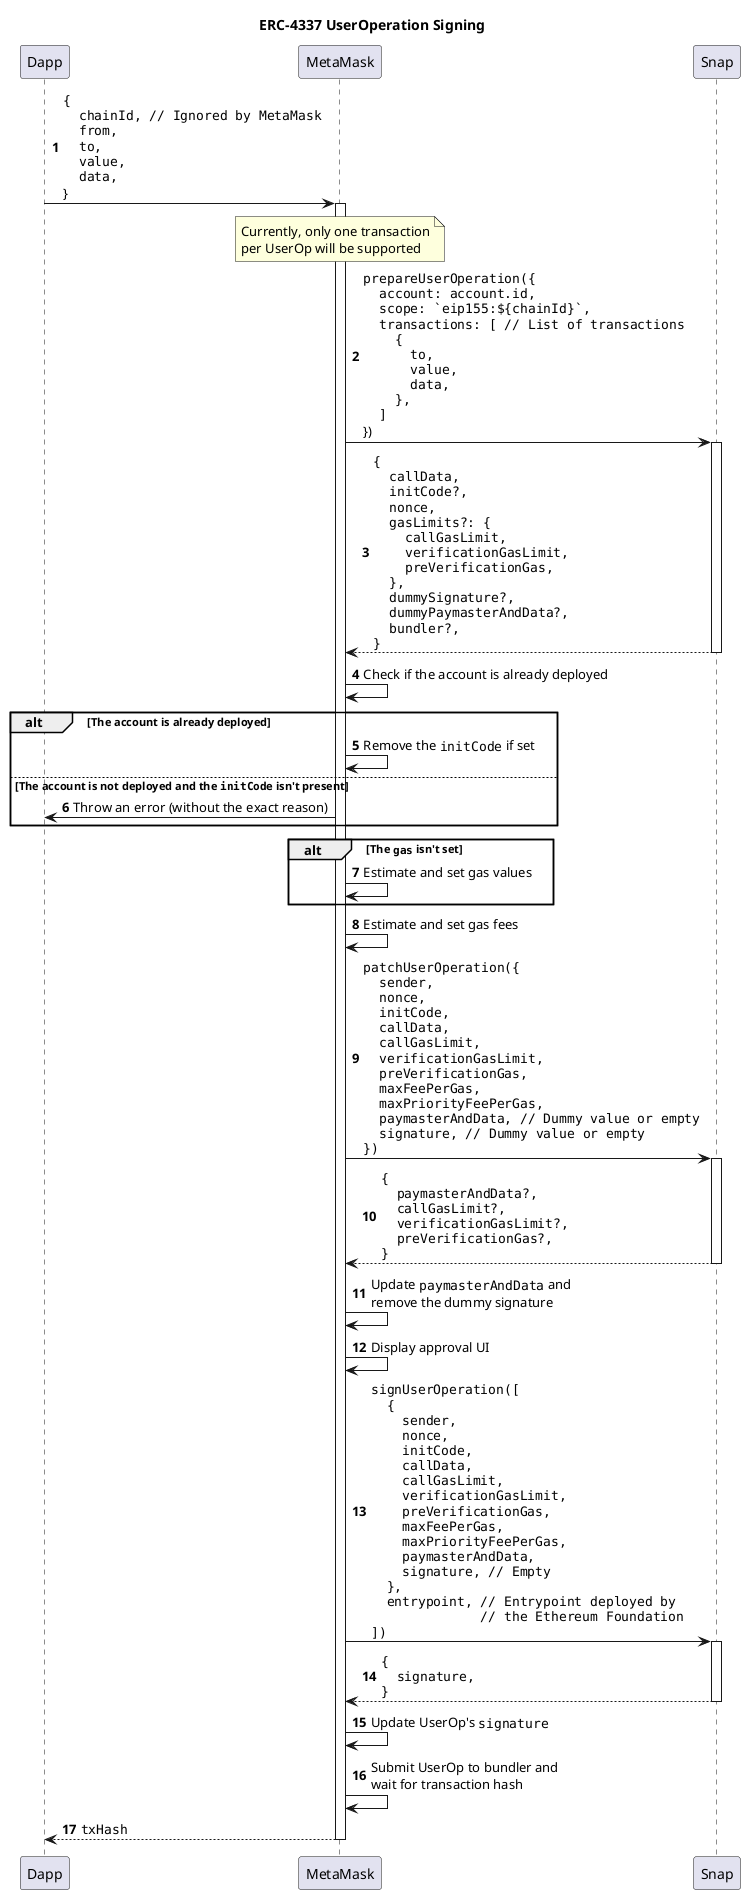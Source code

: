 @startuml "ERC-4337 Account Support"
autonumber
skinparam fontname Arial

title "ERC-4337 UserOperation Signing"

participant Dapp
participant MetaMask
participant Snap

Dapp -> MetaMask ++: ""{""\n\
""  chainId, // Ignored by MetaMask""\n\
""  from,""\n\
""  to,""\n\
""  value,""\n\
""  data,""\n\
}

note over MetaMask
    Currently, only one transaction
    per UserOp will be supported
end note

MetaMask -> Snap ++: ""prepareUserOperation({""\n\
""  account: account.id,""\n\
""  scope: `eip155:${chainId}`,""\n\
""  transactions: [ // List of transactions""\n\
""    {""\n\
""      to,""\n\
""      value,""\n\
""      data,""\n\
""    },""\n\
""  ]""\n\
})

Snap --> MetaMask --: ""{""\n\
""  callData,""\n\
""  initCode?,""\n\
""  nonce,""\n\
""  gasLimits?: {""\n\
""    callGasLimit,""\n\
""    verificationGasLimit,""\n\
""    preVerificationGas,""\n\
""  },""\n\
""  dummySignature?,""\n\
""  dummyPaymasterAndData?,""\n\
""  bundler?,""\n\
""}""

MetaMask -> MetaMask: Check if the account is already deployed

alt The account is already deployed
  MetaMask -> MetaMask: Remove the ""initCode"" if set
else The account is not deployed and the ""initCode"" isn't present
  MetaMask -> Dapp: Throw an error (without the exact reason)
end

alt The ""gas"" isn't set
  MetaMask -> MetaMask: Estimate and set gas values
end

MetaMask -> MetaMask: Estimate and set gas fees

MetaMask -> Snap ++: ""patchUserOperation({""\n\
""  sender,""\n\
""  nonce,""\n\
""  initCode,""\n\
""  callData,""\n\
""  callGasLimit,""\n\
""  verificationGasLimit,""\n\
""  preVerificationGas,""\n\
""  maxFeePerGas,""\n\
""  maxPriorityFeePerGas,""\n\
""  paymasterAndData, // Dummy value or empty""\n\
""  signature, // Dummy value or empty""\n\
""})""

Snap --> MetaMask --: ""{""\n\
""  paymasterAndData?,""\n\
""  callGasLimit?,""\n\
""  verificationGasLimit?,""\n\
""  preVerificationGas?,""\n\
""}""

MetaMask -> MetaMask: Update ""paymasterAndData"" and\n\
remove the dummy signature

MetaMask -> MetaMask: Display approval UI

MetaMask -> Snap ++: ""signUserOperation([""\n\
""  {""\n\
""    sender,""\n\
""    nonce,""\n\
""    initCode,""\n\
""    callData,""\n\
""    callGasLimit,""\n\
""    verificationGasLimit,""\n\
""    preVerificationGas,""\n\
""    maxFeePerGas,""\n\
""    maxPriorityFeePerGas,""\n\
""    paymasterAndData,""\n\
""    signature, // Empty""\n\
""  },""\n\
""  entrypoint, // Entrypoint deployed by""\n\
""              // the Ethereum Foundation""\n\
""])""

Snap --> MetaMask --: ""{""\n\
""  signature,""\n\
""}""

MetaMask -> MetaMask: Update UserOp's ""signature""

MetaMask -> MetaMask: Submit UserOp to bundler and\n\
wait for transaction hash

MetaMask --> Dapp --: ""txHash""
@enduml
